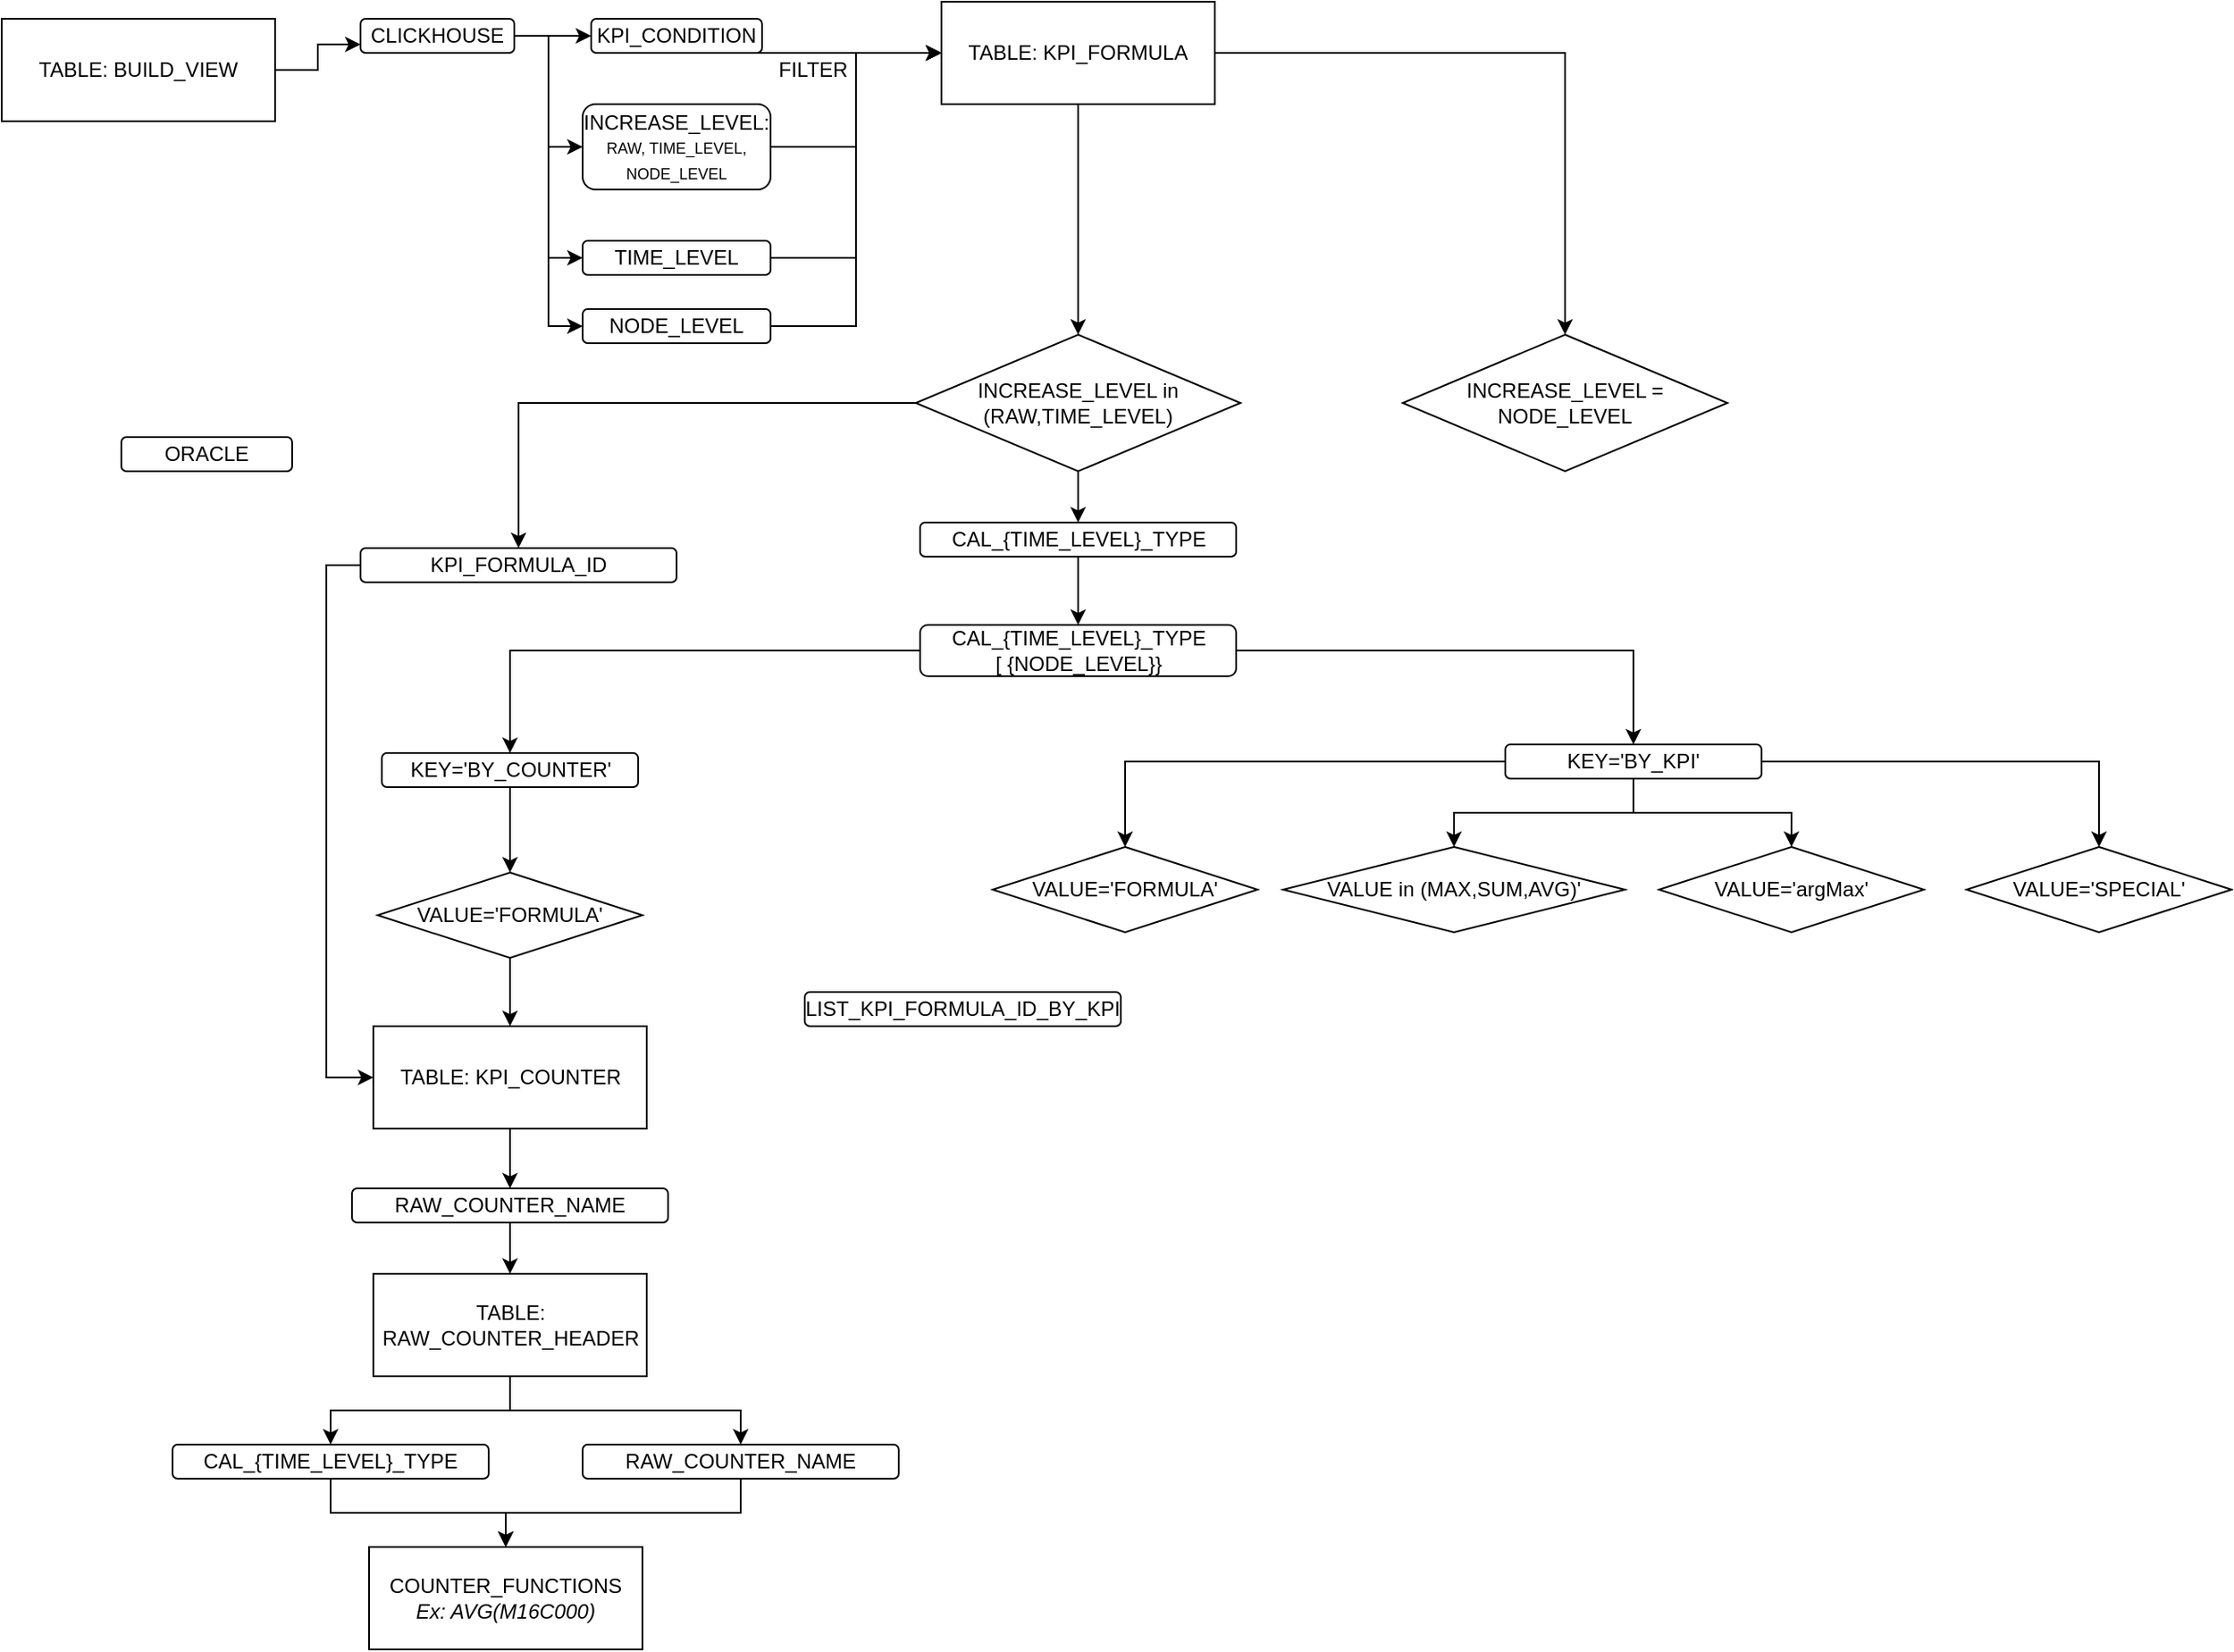 <mxfile version="13.10.0" type="github">
  <diagram id="du7YrJJP8vEeNvlwVF5G" name="PMS">
    <mxGraphModel dx="1199" dy="611" grid="1" gridSize="10" guides="1" tooltips="1" connect="1" arrows="1" fold="1" page="1" pageScale="1" pageWidth="850" pageHeight="1100" math="0" shadow="0">
      <root>
        <mxCell id="0" />
        <mxCell id="1" parent="0" />
        <mxCell id="OeOfUr9kLQa3Q1ImxuzW-14" value="" style="edgeStyle=orthogonalEdgeStyle;rounded=0;orthogonalLoop=1;jettySize=auto;html=1;entryX=0;entryY=0.75;entryDx=0;entryDy=0;" edge="1" parent="1" source="OeOfUr9kLQa3Q1ImxuzW-1" target="OeOfUr9kLQa3Q1ImxuzW-6">
          <mxGeometry relative="1" as="geometry" />
        </mxCell>
        <mxCell id="OeOfUr9kLQa3Q1ImxuzW-1" value="TABLE: BUILD_VIEW" style="rounded=0;whiteSpace=wrap;html=1;" vertex="1" parent="1">
          <mxGeometry x="30" y="20" width="160" height="60" as="geometry" />
        </mxCell>
        <mxCell id="OeOfUr9kLQa3Q1ImxuzW-27" style="edgeStyle=orthogonalEdgeStyle;rounded=0;orthogonalLoop=1;jettySize=auto;html=1;entryX=0.5;entryY=0;entryDx=0;entryDy=0;" edge="1" parent="1" source="OeOfUr9kLQa3Q1ImxuzW-2" target="OeOfUr9kLQa3Q1ImxuzW-26">
          <mxGeometry relative="1" as="geometry" />
        </mxCell>
        <mxCell id="OeOfUr9kLQa3Q1ImxuzW-29" style="edgeStyle=orthogonalEdgeStyle;rounded=0;orthogonalLoop=1;jettySize=auto;html=1;" edge="1" parent="1" source="OeOfUr9kLQa3Q1ImxuzW-2" target="OeOfUr9kLQa3Q1ImxuzW-28">
          <mxGeometry relative="1" as="geometry" />
        </mxCell>
        <mxCell id="OeOfUr9kLQa3Q1ImxuzW-2" value="TABLE: KPI_FORMULA" style="rounded=0;whiteSpace=wrap;html=1;" vertex="1" parent="1">
          <mxGeometry x="580" y="10" width="160" height="60" as="geometry" />
        </mxCell>
        <mxCell id="OeOfUr9kLQa3Q1ImxuzW-61" style="edgeStyle=orthogonalEdgeStyle;rounded=0;orthogonalLoop=1;jettySize=auto;html=1;entryX=0.5;entryY=0;entryDx=0;entryDy=0;" edge="1" parent="1" source="OeOfUr9kLQa3Q1ImxuzW-3" target="OeOfUr9kLQa3Q1ImxuzW-60">
          <mxGeometry relative="1" as="geometry" />
        </mxCell>
        <mxCell id="OeOfUr9kLQa3Q1ImxuzW-3" value="TABLE: KPI_COUNTER" style="rounded=0;whiteSpace=wrap;html=1;" vertex="1" parent="1">
          <mxGeometry x="247.5" y="610" width="160" height="60" as="geometry" />
        </mxCell>
        <mxCell id="OeOfUr9kLQa3Q1ImxuzW-65" style="edgeStyle=orthogonalEdgeStyle;rounded=0;orthogonalLoop=1;jettySize=auto;html=1;entryX=0.5;entryY=0;entryDx=0;entryDy=0;" edge="1" parent="1" source="OeOfUr9kLQa3Q1ImxuzW-4" target="OeOfUr9kLQa3Q1ImxuzW-64">
          <mxGeometry relative="1" as="geometry" />
        </mxCell>
        <mxCell id="OeOfUr9kLQa3Q1ImxuzW-67" style="edgeStyle=orthogonalEdgeStyle;rounded=0;orthogonalLoop=1;jettySize=auto;html=1;" edge="1" parent="1" source="OeOfUr9kLQa3Q1ImxuzW-4" target="OeOfUr9kLQa3Q1ImxuzW-66">
          <mxGeometry relative="1" as="geometry" />
        </mxCell>
        <mxCell id="OeOfUr9kLQa3Q1ImxuzW-4" value="TABLE: RAW_COUNTER_HEADER" style="rounded=0;whiteSpace=wrap;html=1;" vertex="1" parent="1">
          <mxGeometry x="247.5" y="755" width="160" height="60" as="geometry" />
        </mxCell>
        <mxCell id="OeOfUr9kLQa3Q1ImxuzW-16" style="edgeStyle=orthogonalEdgeStyle;rounded=0;orthogonalLoop=1;jettySize=auto;html=1;entryX=0;entryY=0.5;entryDx=0;entryDy=0;" edge="1" parent="1" source="OeOfUr9kLQa3Q1ImxuzW-6" target="OeOfUr9kLQa3Q1ImxuzW-9">
          <mxGeometry relative="1" as="geometry" />
        </mxCell>
        <mxCell id="OeOfUr9kLQa3Q1ImxuzW-18" style="edgeStyle=orthogonalEdgeStyle;rounded=0;orthogonalLoop=1;jettySize=auto;html=1;entryX=0;entryY=0.5;entryDx=0;entryDy=0;" edge="1" parent="1" source="OeOfUr9kLQa3Q1ImxuzW-6" target="OeOfUr9kLQa3Q1ImxuzW-17">
          <mxGeometry relative="1" as="geometry" />
        </mxCell>
        <mxCell id="OeOfUr9kLQa3Q1ImxuzW-24" style="edgeStyle=orthogonalEdgeStyle;rounded=0;orthogonalLoop=1;jettySize=auto;html=1;entryX=0;entryY=0.5;entryDx=0;entryDy=0;" edge="1" parent="1" source="OeOfUr9kLQa3Q1ImxuzW-6" target="OeOfUr9kLQa3Q1ImxuzW-23">
          <mxGeometry relative="1" as="geometry" />
        </mxCell>
        <mxCell id="OeOfUr9kLQa3Q1ImxuzW-34" style="edgeStyle=orthogonalEdgeStyle;rounded=0;orthogonalLoop=1;jettySize=auto;html=1;entryX=0;entryY=0.5;entryDx=0;entryDy=0;" edge="1" parent="1" source="OeOfUr9kLQa3Q1ImxuzW-6" target="OeOfUr9kLQa3Q1ImxuzW-33">
          <mxGeometry relative="1" as="geometry" />
        </mxCell>
        <mxCell id="OeOfUr9kLQa3Q1ImxuzW-6" value="CLICKHOUSE" style="rounded=1;whiteSpace=wrap;html=1;" vertex="1" parent="1">
          <mxGeometry x="240" y="20" width="90" height="20" as="geometry" />
        </mxCell>
        <mxCell id="OeOfUr9kLQa3Q1ImxuzW-7" value="ORACLE" style="rounded=1;whiteSpace=wrap;html=1;" vertex="1" parent="1">
          <mxGeometry x="100" y="265" width="100" height="20" as="geometry" />
        </mxCell>
        <mxCell id="OeOfUr9kLQa3Q1ImxuzW-9" value="KPI_CONDITION" style="rounded=1;whiteSpace=wrap;html=1;" vertex="1" parent="1">
          <mxGeometry x="375" y="20" width="100" height="20" as="geometry" />
        </mxCell>
        <mxCell id="OeOfUr9kLQa3Q1ImxuzW-11" value="" style="endArrow=classic;html=1;entryX=0;entryY=0.5;entryDx=0;entryDy=0;exitX=0.5;exitY=1;exitDx=0;exitDy=0;" edge="1" parent="1" source="OeOfUr9kLQa3Q1ImxuzW-9" target="OeOfUr9kLQa3Q1ImxuzW-2">
          <mxGeometry width="50" height="50" relative="1" as="geometry">
            <mxPoint x="400" y="270" as="sourcePoint" />
            <mxPoint x="260" y="210" as="targetPoint" />
            <Array as="points" />
          </mxGeometry>
        </mxCell>
        <mxCell id="OeOfUr9kLQa3Q1ImxuzW-13" value="FILTER" style="text;html=1;strokeColor=none;fillColor=none;align=center;verticalAlign=middle;whiteSpace=wrap;rounded=0;" vertex="1" parent="1">
          <mxGeometry x="475" y="40" width="60" height="20" as="geometry" />
        </mxCell>
        <mxCell id="OeOfUr9kLQa3Q1ImxuzW-22" style="edgeStyle=orthogonalEdgeStyle;rounded=0;orthogonalLoop=1;jettySize=auto;html=1;entryX=0;entryY=0.5;entryDx=0;entryDy=0;" edge="1" parent="1" source="OeOfUr9kLQa3Q1ImxuzW-17" target="OeOfUr9kLQa3Q1ImxuzW-2">
          <mxGeometry relative="1" as="geometry" />
        </mxCell>
        <mxCell id="OeOfUr9kLQa3Q1ImxuzW-17" value="INCREASE_LEVEL:&lt;br&gt;&lt;font style=&quot;font-size: 9px&quot;&gt;RAW, TIME_LEVEL, NODE_LEVEL&lt;/font&gt;" style="rounded=1;whiteSpace=wrap;html=1;" vertex="1" parent="1">
          <mxGeometry x="370" y="70" width="110" height="50" as="geometry" />
        </mxCell>
        <mxCell id="OeOfUr9kLQa3Q1ImxuzW-25" style="edgeStyle=orthogonalEdgeStyle;rounded=0;orthogonalLoop=1;jettySize=auto;html=1;entryX=0;entryY=0.5;entryDx=0;entryDy=0;" edge="1" parent="1" source="OeOfUr9kLQa3Q1ImxuzW-23" target="OeOfUr9kLQa3Q1ImxuzW-2">
          <mxGeometry relative="1" as="geometry" />
        </mxCell>
        <mxCell id="OeOfUr9kLQa3Q1ImxuzW-23" value="TIME_LEVEL" style="rounded=1;whiteSpace=wrap;html=1;" vertex="1" parent="1">
          <mxGeometry x="370" y="150" width="110" height="20" as="geometry" />
        </mxCell>
        <mxCell id="OeOfUr9kLQa3Q1ImxuzW-31" style="edgeStyle=orthogonalEdgeStyle;rounded=0;orthogonalLoop=1;jettySize=auto;html=1;" edge="1" parent="1" source="OeOfUr9kLQa3Q1ImxuzW-26" target="OeOfUr9kLQa3Q1ImxuzW-30">
          <mxGeometry relative="1" as="geometry" />
        </mxCell>
        <mxCell id="OeOfUr9kLQa3Q1ImxuzW-58" style="edgeStyle=orthogonalEdgeStyle;rounded=0;orthogonalLoop=1;jettySize=auto;html=1;" edge="1" parent="1" source="OeOfUr9kLQa3Q1ImxuzW-26" target="OeOfUr9kLQa3Q1ImxuzW-57">
          <mxGeometry relative="1" as="geometry" />
        </mxCell>
        <mxCell id="OeOfUr9kLQa3Q1ImxuzW-26" value="INCREASE_LEVEL in (RAW,TIME_LEVEL)" style="rhombus;whiteSpace=wrap;html=1;" vertex="1" parent="1">
          <mxGeometry x="565" y="205" width="190" height="80" as="geometry" />
        </mxCell>
        <mxCell id="OeOfUr9kLQa3Q1ImxuzW-28" value="INCREASE_LEVEL = NODE_LEVEL" style="rhombus;whiteSpace=wrap;html=1;" vertex="1" parent="1">
          <mxGeometry x="850" y="205" width="190" height="80" as="geometry" />
        </mxCell>
        <mxCell id="OeOfUr9kLQa3Q1ImxuzW-39" style="edgeStyle=orthogonalEdgeStyle;rounded=0;orthogonalLoop=1;jettySize=auto;html=1;" edge="1" parent="1" source="OeOfUr9kLQa3Q1ImxuzW-30" target="OeOfUr9kLQa3Q1ImxuzW-38">
          <mxGeometry relative="1" as="geometry" />
        </mxCell>
        <mxCell id="OeOfUr9kLQa3Q1ImxuzW-30" value="CAL_{TIME_LEVEL}_TYPE" style="rounded=1;whiteSpace=wrap;html=1;" vertex="1" parent="1">
          <mxGeometry x="567.5" y="315" width="185" height="20" as="geometry" />
        </mxCell>
        <mxCell id="OeOfUr9kLQa3Q1ImxuzW-36" style="edgeStyle=orthogonalEdgeStyle;rounded=0;orthogonalLoop=1;jettySize=auto;html=1;entryX=0;entryY=0.5;entryDx=0;entryDy=0;" edge="1" parent="1" source="OeOfUr9kLQa3Q1ImxuzW-33" target="OeOfUr9kLQa3Q1ImxuzW-2">
          <mxGeometry relative="1" as="geometry" />
        </mxCell>
        <mxCell id="OeOfUr9kLQa3Q1ImxuzW-33" value="NODE_LEVEL" style="rounded=1;whiteSpace=wrap;html=1;" vertex="1" parent="1">
          <mxGeometry x="370" y="190" width="110" height="20" as="geometry" />
        </mxCell>
        <mxCell id="OeOfUr9kLQa3Q1ImxuzW-43" style="edgeStyle=orthogonalEdgeStyle;rounded=0;orthogonalLoop=1;jettySize=auto;html=1;" edge="1" parent="1" source="OeOfUr9kLQa3Q1ImxuzW-38" target="OeOfUr9kLQa3Q1ImxuzW-41">
          <mxGeometry relative="1" as="geometry" />
        </mxCell>
        <mxCell id="OeOfUr9kLQa3Q1ImxuzW-44" style="edgeStyle=orthogonalEdgeStyle;rounded=0;orthogonalLoop=1;jettySize=auto;html=1;entryX=0.5;entryY=0;entryDx=0;entryDy=0;" edge="1" parent="1" source="OeOfUr9kLQa3Q1ImxuzW-38" target="OeOfUr9kLQa3Q1ImxuzW-42">
          <mxGeometry relative="1" as="geometry" />
        </mxCell>
        <mxCell id="OeOfUr9kLQa3Q1ImxuzW-38" value="CAL_{TIME_LEVEL}_TYPE &lt;br&gt;[ {NODE_LEVEL}}" style="rounded=1;whiteSpace=wrap;html=1;" vertex="1" parent="1">
          <mxGeometry x="567.5" y="375" width="185" height="30" as="geometry" />
        </mxCell>
        <mxCell id="OeOfUr9kLQa3Q1ImxuzW-46" style="edgeStyle=orthogonalEdgeStyle;rounded=0;orthogonalLoop=1;jettySize=auto;html=1;" edge="1" parent="1" source="OeOfUr9kLQa3Q1ImxuzW-41" target="OeOfUr9kLQa3Q1ImxuzW-45">
          <mxGeometry relative="1" as="geometry" />
        </mxCell>
        <mxCell id="OeOfUr9kLQa3Q1ImxuzW-41" value="KEY=&#39;BY_COUNTER&#39;" style="rounded=1;whiteSpace=wrap;html=1;" vertex="1" parent="1">
          <mxGeometry x="252.5" y="450" width="150" height="20" as="geometry" />
        </mxCell>
        <mxCell id="OeOfUr9kLQa3Q1ImxuzW-48" style="edgeStyle=orthogonalEdgeStyle;rounded=0;orthogonalLoop=1;jettySize=auto;html=1;entryX=0.5;entryY=0;entryDx=0;entryDy=0;" edge="1" parent="1" source="OeOfUr9kLQa3Q1ImxuzW-42" target="OeOfUr9kLQa3Q1ImxuzW-47">
          <mxGeometry relative="1" as="geometry" />
        </mxCell>
        <mxCell id="OeOfUr9kLQa3Q1ImxuzW-50" style="edgeStyle=orthogonalEdgeStyle;rounded=0;orthogonalLoop=1;jettySize=auto;html=1;" edge="1" parent="1" source="OeOfUr9kLQa3Q1ImxuzW-42" target="OeOfUr9kLQa3Q1ImxuzW-49">
          <mxGeometry relative="1" as="geometry" />
        </mxCell>
        <mxCell id="OeOfUr9kLQa3Q1ImxuzW-52" style="edgeStyle=orthogonalEdgeStyle;rounded=0;orthogonalLoop=1;jettySize=auto;html=1;" edge="1" parent="1" source="OeOfUr9kLQa3Q1ImxuzW-42" target="OeOfUr9kLQa3Q1ImxuzW-51">
          <mxGeometry relative="1" as="geometry" />
        </mxCell>
        <mxCell id="OeOfUr9kLQa3Q1ImxuzW-54" style="edgeStyle=orthogonalEdgeStyle;rounded=0;orthogonalLoop=1;jettySize=auto;html=1;" edge="1" parent="1" source="OeOfUr9kLQa3Q1ImxuzW-42" target="OeOfUr9kLQa3Q1ImxuzW-53">
          <mxGeometry relative="1" as="geometry" />
        </mxCell>
        <mxCell id="OeOfUr9kLQa3Q1ImxuzW-42" value="KEY=&#39;BY_KPI&#39;" style="rounded=1;whiteSpace=wrap;html=1;" vertex="1" parent="1">
          <mxGeometry x="910" y="445" width="150" height="20" as="geometry" />
        </mxCell>
        <mxCell id="OeOfUr9kLQa3Q1ImxuzW-56" style="edgeStyle=orthogonalEdgeStyle;rounded=0;orthogonalLoop=1;jettySize=auto;html=1;" edge="1" parent="1" source="OeOfUr9kLQa3Q1ImxuzW-45" target="OeOfUr9kLQa3Q1ImxuzW-3">
          <mxGeometry relative="1" as="geometry" />
        </mxCell>
        <mxCell id="OeOfUr9kLQa3Q1ImxuzW-45" value="VALUE=&#39;FORMULA&#39;" style="rhombus;whiteSpace=wrap;html=1;" vertex="1" parent="1">
          <mxGeometry x="250" y="520" width="155" height="50" as="geometry" />
        </mxCell>
        <mxCell id="OeOfUr9kLQa3Q1ImxuzW-47" value="VALUE=&#39;FORMULA&#39;" style="rhombus;whiteSpace=wrap;html=1;" vertex="1" parent="1">
          <mxGeometry x="610" y="505" width="155" height="50" as="geometry" />
        </mxCell>
        <mxCell id="OeOfUr9kLQa3Q1ImxuzW-49" value="VALUE in (MAX,SUM,AVG)&#39;" style="rhombus;whiteSpace=wrap;html=1;" vertex="1" parent="1">
          <mxGeometry x="780" y="505" width="200" height="50" as="geometry" />
        </mxCell>
        <mxCell id="OeOfUr9kLQa3Q1ImxuzW-51" value="VALUE=&#39;argMax&#39;" style="rhombus;whiteSpace=wrap;html=1;" vertex="1" parent="1">
          <mxGeometry x="1000" y="505" width="155" height="50" as="geometry" />
        </mxCell>
        <mxCell id="OeOfUr9kLQa3Q1ImxuzW-53" value="VALUE=&#39;SPECIAL&#39;" style="rhombus;whiteSpace=wrap;html=1;" vertex="1" parent="1">
          <mxGeometry x="1180" y="505" width="155" height="50" as="geometry" />
        </mxCell>
        <mxCell id="OeOfUr9kLQa3Q1ImxuzW-59" style="edgeStyle=orthogonalEdgeStyle;rounded=0;orthogonalLoop=1;jettySize=auto;html=1;entryX=0;entryY=0.5;entryDx=0;entryDy=0;" edge="1" parent="1" source="OeOfUr9kLQa3Q1ImxuzW-57" target="OeOfUr9kLQa3Q1ImxuzW-3">
          <mxGeometry relative="1" as="geometry">
            <Array as="points">
              <mxPoint x="220" y="340" />
              <mxPoint x="220" y="640" />
            </Array>
          </mxGeometry>
        </mxCell>
        <mxCell id="OeOfUr9kLQa3Q1ImxuzW-57" value="KPI_FORMULA_ID" style="rounded=1;whiteSpace=wrap;html=1;" vertex="1" parent="1">
          <mxGeometry x="240" y="330" width="185" height="20" as="geometry" />
        </mxCell>
        <mxCell id="OeOfUr9kLQa3Q1ImxuzW-62" style="edgeStyle=orthogonalEdgeStyle;rounded=0;orthogonalLoop=1;jettySize=auto;html=1;entryX=0.5;entryY=0;entryDx=0;entryDy=0;" edge="1" parent="1" source="OeOfUr9kLQa3Q1ImxuzW-60" target="OeOfUr9kLQa3Q1ImxuzW-4">
          <mxGeometry relative="1" as="geometry" />
        </mxCell>
        <mxCell id="OeOfUr9kLQa3Q1ImxuzW-60" value="RAW_COUNTER_NAME" style="rounded=1;whiteSpace=wrap;html=1;" vertex="1" parent="1">
          <mxGeometry x="235" y="705" width="185" height="20" as="geometry" />
        </mxCell>
        <mxCell id="OeOfUr9kLQa3Q1ImxuzW-69" style="edgeStyle=orthogonalEdgeStyle;rounded=0;orthogonalLoop=1;jettySize=auto;html=1;" edge="1" parent="1" source="OeOfUr9kLQa3Q1ImxuzW-64" target="OeOfUr9kLQa3Q1ImxuzW-68">
          <mxGeometry relative="1" as="geometry" />
        </mxCell>
        <mxCell id="OeOfUr9kLQa3Q1ImxuzW-64" value="CAL_{TIME_LEVEL}_TYPE" style="rounded=1;whiteSpace=wrap;html=1;" vertex="1" parent="1">
          <mxGeometry x="130" y="855" width="185" height="20" as="geometry" />
        </mxCell>
        <mxCell id="OeOfUr9kLQa3Q1ImxuzW-70" style="edgeStyle=orthogonalEdgeStyle;rounded=0;orthogonalLoop=1;jettySize=auto;html=1;" edge="1" parent="1" source="OeOfUr9kLQa3Q1ImxuzW-66" target="OeOfUr9kLQa3Q1ImxuzW-68">
          <mxGeometry relative="1" as="geometry" />
        </mxCell>
        <mxCell id="OeOfUr9kLQa3Q1ImxuzW-66" value="RAW_COUNTER_NAME" style="rounded=1;whiteSpace=wrap;html=1;" vertex="1" parent="1">
          <mxGeometry x="370" y="855" width="185" height="20" as="geometry" />
        </mxCell>
        <mxCell id="OeOfUr9kLQa3Q1ImxuzW-68" value="COUNTER_FUNCTIONS&lt;br&gt;&lt;i&gt;Ex: AVG(M16C000)&lt;/i&gt;" style="rounded=0;whiteSpace=wrap;html=1;" vertex="1" parent="1">
          <mxGeometry x="245" y="915" width="160" height="60" as="geometry" />
        </mxCell>
        <mxCell id="OeOfUr9kLQa3Q1ImxuzW-71" value="LIST_KPI_FORMULA_ID_BY_KPI" style="rounded=1;whiteSpace=wrap;html=1;" vertex="1" parent="1">
          <mxGeometry x="500" y="590" width="185" height="20" as="geometry" />
        </mxCell>
      </root>
    </mxGraphModel>
  </diagram>
</mxfile>
